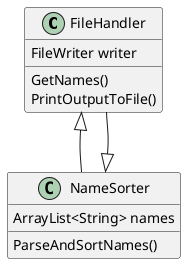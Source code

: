 @startuml
'https://plantuml.com/class-diagram

class FileHandler
{
FileWriter writer
GetNames()
PrintOutputToFile()
}

FileHandler <|-- NameSorter
FileHandler --|> NameSorter

class NameSorter {
ArrayList<String> names
ParseAndSortNames()
}

@enduml